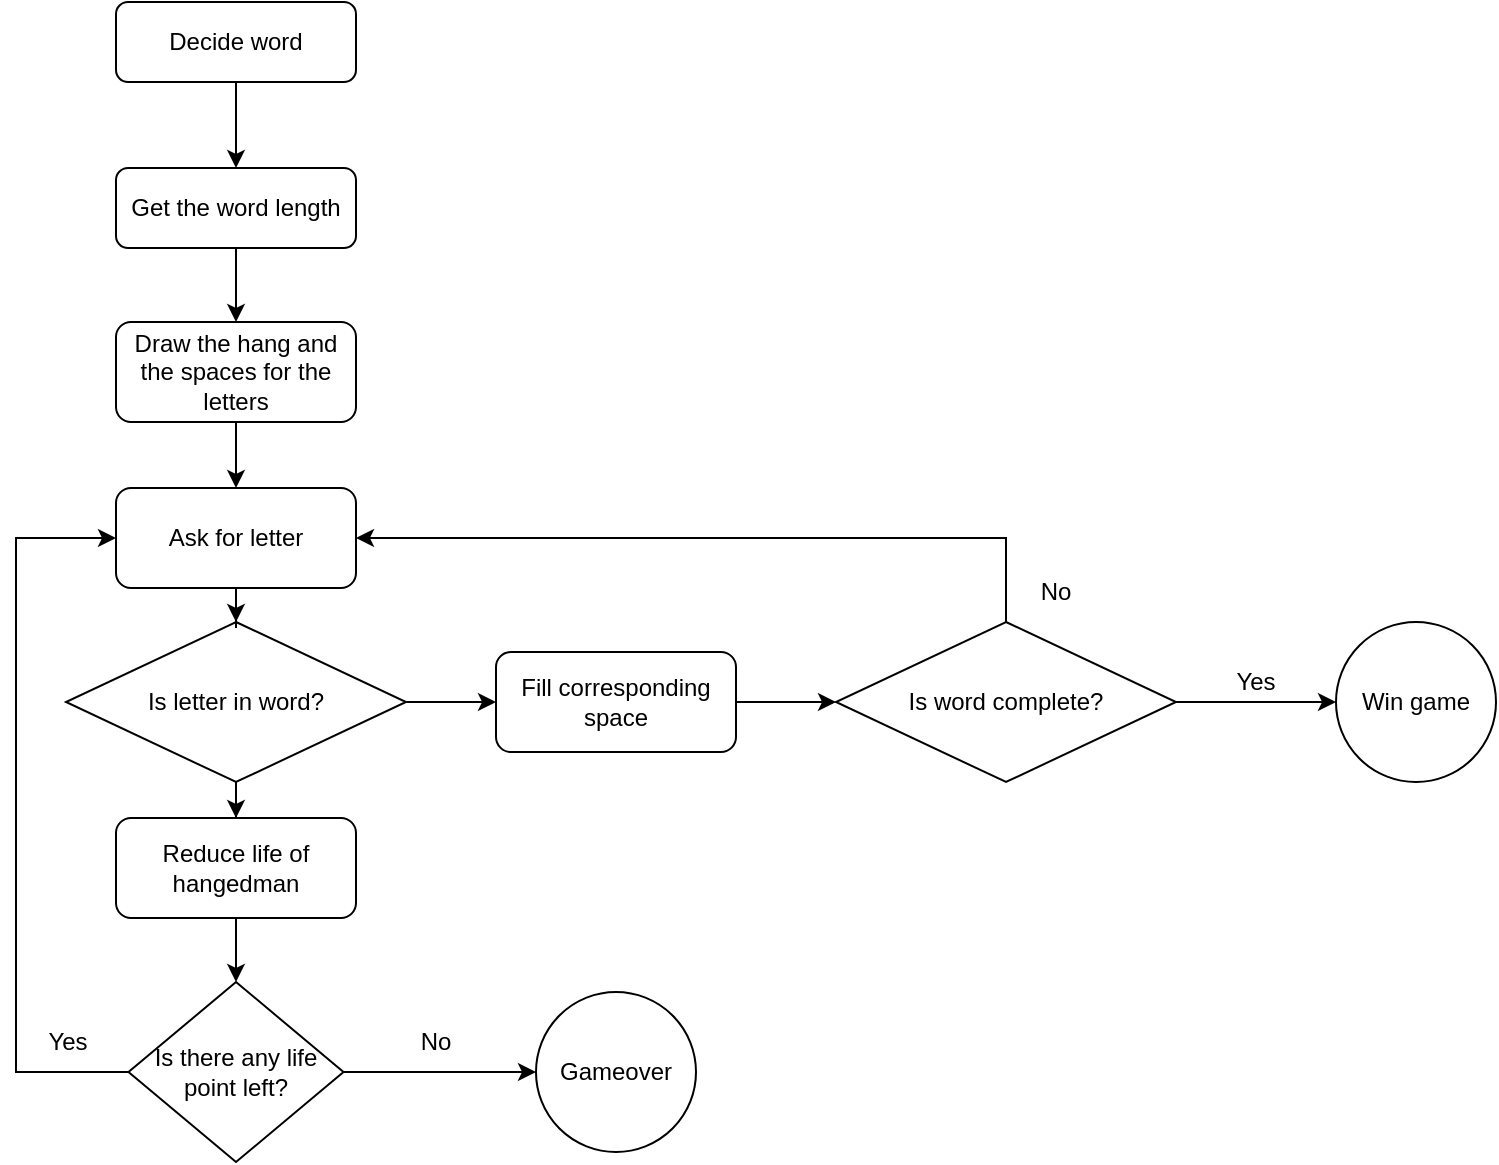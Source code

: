 <mxfile version="24.0.1" type="github">
  <diagram id="C5RBs43oDa-KdzZeNtuy" name="Page-1">
    <mxGraphModel dx="1226" dy="629" grid="1" gridSize="10" guides="1" tooltips="1" connect="1" arrows="1" fold="1" page="1" pageScale="1" pageWidth="827" pageHeight="1169" math="0" shadow="0">
      <root>
        <mxCell id="WIyWlLk6GJQsqaUBKTNV-0" />
        <mxCell id="WIyWlLk6GJQsqaUBKTNV-1" parent="WIyWlLk6GJQsqaUBKTNV-0" />
        <mxCell id="qmD_o_huo7l5SPeQ1Vrd-9" style="edgeStyle=orthogonalEdgeStyle;rounded=0;orthogonalLoop=1;jettySize=auto;html=1;entryX=0.5;entryY=0;entryDx=0;entryDy=0;" edge="1" parent="WIyWlLk6GJQsqaUBKTNV-1" source="WIyWlLk6GJQsqaUBKTNV-3" target="qmD_o_huo7l5SPeQ1Vrd-0">
          <mxGeometry relative="1" as="geometry" />
        </mxCell>
        <mxCell id="WIyWlLk6GJQsqaUBKTNV-3" value="Decide word" style="rounded=1;whiteSpace=wrap;html=1;fontSize=12;glass=0;strokeWidth=1;shadow=0;" parent="WIyWlLk6GJQsqaUBKTNV-1" vertex="1">
          <mxGeometry x="160" y="80" width="120" height="40" as="geometry" />
        </mxCell>
        <mxCell id="qmD_o_huo7l5SPeQ1Vrd-10" style="edgeStyle=orthogonalEdgeStyle;rounded=0;orthogonalLoop=1;jettySize=auto;html=1;entryX=0.5;entryY=0;entryDx=0;entryDy=0;" edge="1" parent="WIyWlLk6GJQsqaUBKTNV-1" source="qmD_o_huo7l5SPeQ1Vrd-0" target="qmD_o_huo7l5SPeQ1Vrd-2">
          <mxGeometry relative="1" as="geometry" />
        </mxCell>
        <mxCell id="qmD_o_huo7l5SPeQ1Vrd-0" value="Get the word length" style="rounded=1;whiteSpace=wrap;html=1;" vertex="1" parent="WIyWlLk6GJQsqaUBKTNV-1">
          <mxGeometry x="160" y="163" width="120" height="40" as="geometry" />
        </mxCell>
        <mxCell id="qmD_o_huo7l5SPeQ1Vrd-1" style="edgeStyle=orthogonalEdgeStyle;rounded=0;orthogonalLoop=1;jettySize=auto;html=1;exitX=0.5;exitY=1;exitDx=0;exitDy=0;" edge="1" parent="WIyWlLk6GJQsqaUBKTNV-1" source="qmD_o_huo7l5SPeQ1Vrd-0" target="qmD_o_huo7l5SPeQ1Vrd-0">
          <mxGeometry relative="1" as="geometry" />
        </mxCell>
        <mxCell id="qmD_o_huo7l5SPeQ1Vrd-11" style="edgeStyle=orthogonalEdgeStyle;rounded=0;orthogonalLoop=1;jettySize=auto;html=1;entryX=0.5;entryY=0;entryDx=0;entryDy=0;" edge="1" parent="WIyWlLk6GJQsqaUBKTNV-1" source="qmD_o_huo7l5SPeQ1Vrd-2" target="qmD_o_huo7l5SPeQ1Vrd-7">
          <mxGeometry relative="1" as="geometry" />
        </mxCell>
        <mxCell id="qmD_o_huo7l5SPeQ1Vrd-2" value="Draw the hang and the spaces for the letters" style="rounded=1;whiteSpace=wrap;html=1;" vertex="1" parent="WIyWlLk6GJQsqaUBKTNV-1">
          <mxGeometry x="160" y="240" width="120" height="50" as="geometry" />
        </mxCell>
        <mxCell id="qmD_o_huo7l5SPeQ1Vrd-13" style="edgeStyle=orthogonalEdgeStyle;rounded=0;orthogonalLoop=1;jettySize=auto;html=1;entryX=0;entryY=0.5;entryDx=0;entryDy=0;" edge="1" parent="WIyWlLk6GJQsqaUBKTNV-1" source="qmD_o_huo7l5SPeQ1Vrd-3" target="qmD_o_huo7l5SPeQ1Vrd-4">
          <mxGeometry relative="1" as="geometry" />
        </mxCell>
        <mxCell id="qmD_o_huo7l5SPeQ1Vrd-19" style="edgeStyle=orthogonalEdgeStyle;rounded=0;orthogonalLoop=1;jettySize=auto;html=1;" edge="1" parent="WIyWlLk6GJQsqaUBKTNV-1" source="qmD_o_huo7l5SPeQ1Vrd-3" target="qmD_o_huo7l5SPeQ1Vrd-5">
          <mxGeometry relative="1" as="geometry" />
        </mxCell>
        <mxCell id="qmD_o_huo7l5SPeQ1Vrd-3" value="Is letter in word?" style="rhombus;whiteSpace=wrap;html=1;" vertex="1" parent="WIyWlLk6GJQsqaUBKTNV-1">
          <mxGeometry x="135" y="390" width="170" height="80" as="geometry" />
        </mxCell>
        <mxCell id="qmD_o_huo7l5SPeQ1Vrd-14" style="edgeStyle=orthogonalEdgeStyle;rounded=0;orthogonalLoop=1;jettySize=auto;html=1;entryX=0;entryY=0.5;entryDx=0;entryDy=0;" edge="1" parent="WIyWlLk6GJQsqaUBKTNV-1" source="qmD_o_huo7l5SPeQ1Vrd-4" target="qmD_o_huo7l5SPeQ1Vrd-8">
          <mxGeometry relative="1" as="geometry" />
        </mxCell>
        <mxCell id="qmD_o_huo7l5SPeQ1Vrd-4" value="Fill corresponding space" style="rounded=1;whiteSpace=wrap;html=1;" vertex="1" parent="WIyWlLk6GJQsqaUBKTNV-1">
          <mxGeometry x="350" y="405" width="120" height="50" as="geometry" />
        </mxCell>
        <mxCell id="qmD_o_huo7l5SPeQ1Vrd-20" style="edgeStyle=orthogonalEdgeStyle;rounded=0;orthogonalLoop=1;jettySize=auto;html=1;entryX=0.5;entryY=0;entryDx=0;entryDy=0;" edge="1" parent="WIyWlLk6GJQsqaUBKTNV-1" source="qmD_o_huo7l5SPeQ1Vrd-5" target="qmD_o_huo7l5SPeQ1Vrd-6">
          <mxGeometry relative="1" as="geometry" />
        </mxCell>
        <mxCell id="qmD_o_huo7l5SPeQ1Vrd-5" value="Reduce life of hangedman" style="rounded=1;whiteSpace=wrap;html=1;" vertex="1" parent="WIyWlLk6GJQsqaUBKTNV-1">
          <mxGeometry x="160" y="488" width="120" height="50" as="geometry" />
        </mxCell>
        <mxCell id="qmD_o_huo7l5SPeQ1Vrd-23" style="edgeStyle=orthogonalEdgeStyle;rounded=0;orthogonalLoop=1;jettySize=auto;html=1;entryX=0;entryY=0.5;entryDx=0;entryDy=0;" edge="1" parent="WIyWlLk6GJQsqaUBKTNV-1" source="qmD_o_huo7l5SPeQ1Vrd-6" target="qmD_o_huo7l5SPeQ1Vrd-22">
          <mxGeometry relative="1" as="geometry" />
        </mxCell>
        <mxCell id="qmD_o_huo7l5SPeQ1Vrd-25" style="edgeStyle=orthogonalEdgeStyle;rounded=0;orthogonalLoop=1;jettySize=auto;html=1;entryX=0;entryY=0.5;entryDx=0;entryDy=0;" edge="1" parent="WIyWlLk6GJQsqaUBKTNV-1" source="qmD_o_huo7l5SPeQ1Vrd-6" target="qmD_o_huo7l5SPeQ1Vrd-7">
          <mxGeometry relative="1" as="geometry">
            <Array as="points">
              <mxPoint x="110" y="615" />
              <mxPoint x="110" y="348" />
            </Array>
          </mxGeometry>
        </mxCell>
        <mxCell id="qmD_o_huo7l5SPeQ1Vrd-6" value="Is there any life point left?" style="rhombus;whiteSpace=wrap;html=1;" vertex="1" parent="WIyWlLk6GJQsqaUBKTNV-1">
          <mxGeometry x="166.25" y="570" width="107.5" height="90" as="geometry" />
        </mxCell>
        <mxCell id="qmD_o_huo7l5SPeQ1Vrd-12" style="edgeStyle=orthogonalEdgeStyle;rounded=0;orthogonalLoop=1;jettySize=auto;html=1;entryX=0.5;entryY=0;entryDx=0;entryDy=0;" edge="1" parent="WIyWlLk6GJQsqaUBKTNV-1" source="qmD_o_huo7l5SPeQ1Vrd-7" target="qmD_o_huo7l5SPeQ1Vrd-3">
          <mxGeometry relative="1" as="geometry" />
        </mxCell>
        <mxCell id="qmD_o_huo7l5SPeQ1Vrd-7" value="Ask for letter" style="rounded=1;whiteSpace=wrap;html=1;" vertex="1" parent="WIyWlLk6GJQsqaUBKTNV-1">
          <mxGeometry x="160" y="323" width="120" height="50" as="geometry" />
        </mxCell>
        <mxCell id="qmD_o_huo7l5SPeQ1Vrd-15" style="edgeStyle=orthogonalEdgeStyle;rounded=0;orthogonalLoop=1;jettySize=auto;html=1;entryX=1;entryY=0.5;entryDx=0;entryDy=0;" edge="1" parent="WIyWlLk6GJQsqaUBKTNV-1" source="qmD_o_huo7l5SPeQ1Vrd-8" target="qmD_o_huo7l5SPeQ1Vrd-7">
          <mxGeometry relative="1" as="geometry">
            <Array as="points">
              <mxPoint x="605" y="348" />
            </Array>
          </mxGeometry>
        </mxCell>
        <mxCell id="qmD_o_huo7l5SPeQ1Vrd-18" style="edgeStyle=orthogonalEdgeStyle;rounded=0;orthogonalLoop=1;jettySize=auto;html=1;entryX=0;entryY=0.5;entryDx=0;entryDy=0;" edge="1" parent="WIyWlLk6GJQsqaUBKTNV-1" source="qmD_o_huo7l5SPeQ1Vrd-8" target="qmD_o_huo7l5SPeQ1Vrd-17">
          <mxGeometry relative="1" as="geometry" />
        </mxCell>
        <mxCell id="qmD_o_huo7l5SPeQ1Vrd-8" value="Is word complete?" style="rhombus;whiteSpace=wrap;html=1;" vertex="1" parent="WIyWlLk6GJQsqaUBKTNV-1">
          <mxGeometry x="520" y="390" width="170" height="80" as="geometry" />
        </mxCell>
        <mxCell id="qmD_o_huo7l5SPeQ1Vrd-16" value="No" style="text;html=1;align=center;verticalAlign=middle;whiteSpace=wrap;rounded=0;" vertex="1" parent="WIyWlLk6GJQsqaUBKTNV-1">
          <mxGeometry x="600" y="360" width="60" height="30" as="geometry" />
        </mxCell>
        <mxCell id="qmD_o_huo7l5SPeQ1Vrd-17" value="Win game" style="ellipse;whiteSpace=wrap;html=1;aspect=fixed;" vertex="1" parent="WIyWlLk6GJQsqaUBKTNV-1">
          <mxGeometry x="770" y="390" width="80" height="80" as="geometry" />
        </mxCell>
        <mxCell id="qmD_o_huo7l5SPeQ1Vrd-21" value="Yes" style="text;html=1;align=center;verticalAlign=middle;whiteSpace=wrap;rounded=0;" vertex="1" parent="WIyWlLk6GJQsqaUBKTNV-1">
          <mxGeometry x="700" y="405" width="60" height="30" as="geometry" />
        </mxCell>
        <mxCell id="qmD_o_huo7l5SPeQ1Vrd-22" value="Gameover" style="ellipse;whiteSpace=wrap;html=1;aspect=fixed;" vertex="1" parent="WIyWlLk6GJQsqaUBKTNV-1">
          <mxGeometry x="370" y="575" width="80" height="80" as="geometry" />
        </mxCell>
        <mxCell id="qmD_o_huo7l5SPeQ1Vrd-24" value="No" style="text;html=1;align=center;verticalAlign=middle;whiteSpace=wrap;rounded=0;" vertex="1" parent="WIyWlLk6GJQsqaUBKTNV-1">
          <mxGeometry x="290" y="585" width="60" height="30" as="geometry" />
        </mxCell>
        <mxCell id="qmD_o_huo7l5SPeQ1Vrd-26" value="Yes" style="text;html=1;align=center;verticalAlign=middle;whiteSpace=wrap;rounded=0;" vertex="1" parent="WIyWlLk6GJQsqaUBKTNV-1">
          <mxGeometry x="106.25" y="585" width="60" height="30" as="geometry" />
        </mxCell>
      </root>
    </mxGraphModel>
  </diagram>
</mxfile>
